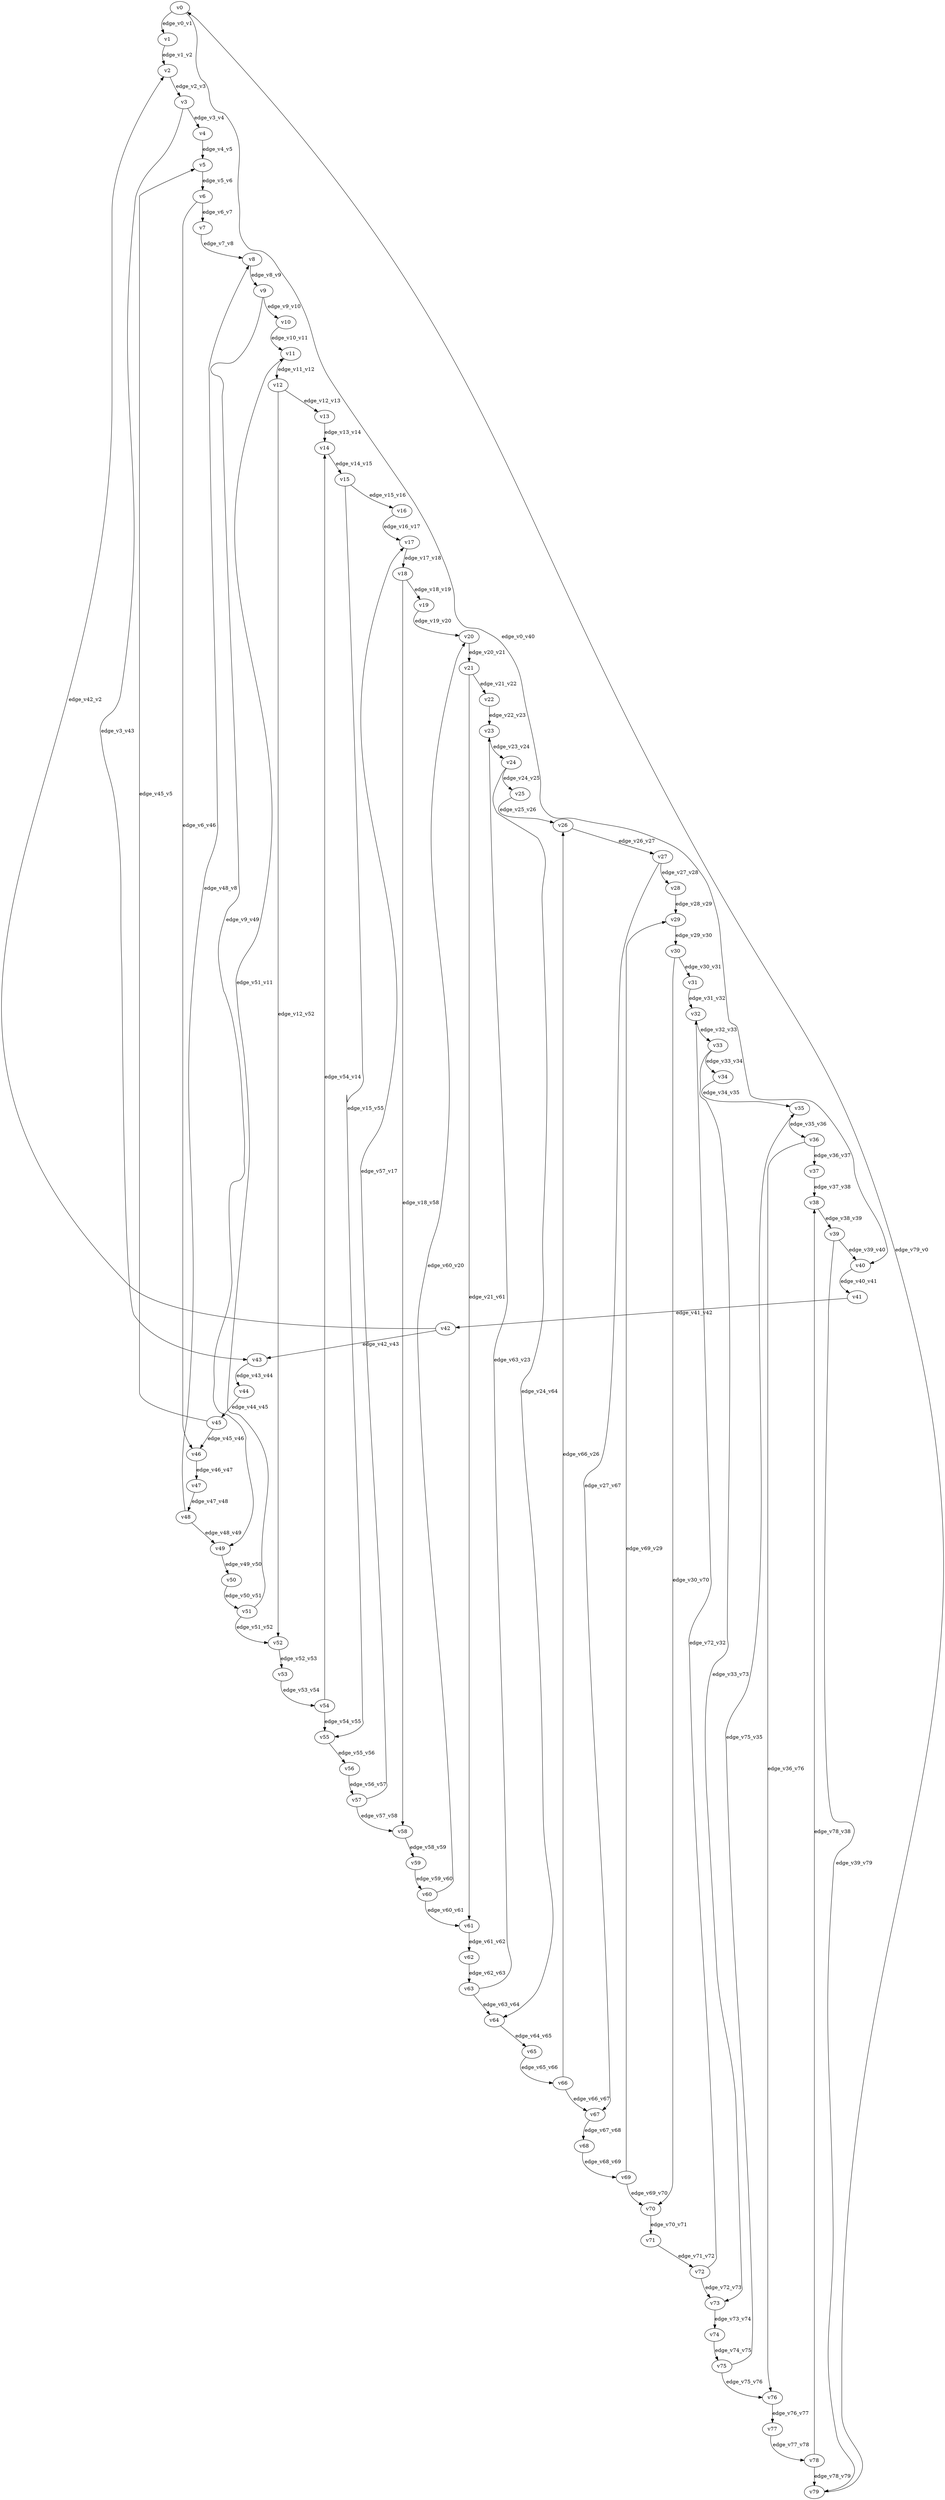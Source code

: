 digraph test106 {
    // Discounted game test case
    // Vertex properties: name [player=X]
    // Edge properties: [weight=Y, discount=Z]

    v0 [name="v0", player=0];
    v1 [name="v1", player=1];
    v2 [name="v2", player=0];
    v3 [name="v3", player=0];
    v4 [name="v4", player=1];
    v5 [name="v5", player=0];
    v6 [name="v6", player=0];
    v7 [name="v7", player=1];
    v8 [name="v8", player=0];
    v9 [name="v9", player=0];
    v10 [name="v10", player=1];
    v11 [name="v11", player=0];
    v12 [name="v12", player=0];
    v13 [name="v13", player=1];
    v14 [name="v14", player=0];
    v15 [name="v15", player=0];
    v16 [name="v16", player=1];
    v17 [name="v17", player=0];
    v18 [name="v18", player=0];
    v19 [name="v19", player=1];
    v20 [name="v20", player=0];
    v21 [name="v21", player=0];
    v22 [name="v22", player=1];
    v23 [name="v23", player=0];
    v24 [name="v24", player=0];
    v25 [name="v25", player=1];
    v26 [name="v26", player=0];
    v27 [name="v27", player=0];
    v28 [name="v28", player=1];
    v29 [name="v29", player=0];
    v30 [name="v30", player=0];
    v31 [name="v31", player=1];
    v32 [name="v32", player=0];
    v33 [name="v33", player=0];
    v34 [name="v34", player=1];
    v35 [name="v35", player=0];
    v36 [name="v36", player=0];
    v37 [name="v37", player=1];
    v38 [name="v38", player=0];
    v39 [name="v39", player=0];
    v40 [name="v40", player=1];
    v41 [name="v41", player=0];
    v42 [name="v42", player=0];
    v43 [name="v43", player=1];
    v44 [name="v44", player=0];
    v45 [name="v45", player=0];
    v46 [name="v46", player=1];
    v47 [name="v47", player=0];
    v48 [name="v48", player=0];
    v49 [name="v49", player=1];
    v50 [name="v50", player=0];
    v51 [name="v51", player=0];
    v52 [name="v52", player=1];
    v53 [name="v53", player=0];
    v54 [name="v54", player=0];
    v55 [name="v55", player=1];
    v56 [name="v56", player=0];
    v57 [name="v57", player=0];
    v58 [name="v58", player=1];
    v59 [name="v59", player=0];
    v60 [name="v60", player=0];
    v61 [name="v61", player=1];
    v62 [name="v62", player=0];
    v63 [name="v63", player=0];
    v64 [name="v64", player=1];
    v65 [name="v65", player=0];
    v66 [name="v66", player=0];
    v67 [name="v67", player=1];
    v68 [name="v68", player=0];
    v69 [name="v69", player=0];
    v70 [name="v70", player=1];
    v71 [name="v71", player=0];
    v72 [name="v72", player=0];
    v73 [name="v73", player=1];
    v74 [name="v74", player=0];
    v75 [name="v75", player=0];
    v76 [name="v76", player=1];
    v77 [name="v77", player=0];
    v78 [name="v78", player=0];
    v79 [name="v79", player=1];

    v0 -> v1 [label="edge_v0_v1", weight=-7.00, discount=0.546];
    v0 -> v40 [label="edge_v0_v40", weight=-9.74, discount=0.546];
    v1 -> v2 [label="edge_v1_v2", weight=-4.50, discount=0.546];
    v2 -> v3 [label="edge_v2_v3", weight=-2.00, discount=0.546];
    v3 -> v4 [label="edge_v3_v4", weight=0.50, discount=0.546];
    v3 -> v43 [label="edge_v3_v43", weight=0.01, discount=0.546];
    v4 -> v5 [label="edge_v4_v5", weight=3.00, discount=0.546];
    v5 -> v6 [label="edge_v5_v6", weight=5.50, discount=0.546];
    v6 -> v7 [label="edge_v6_v7", weight=8.00, discount=0.546];
    v6 -> v46 [label="edge_v6_v46", weight=5.17, discount=0.546];
    v7 -> v8 [label="edge_v7_v8", weight=-9.50, discount=0.546];
    v8 -> v9 [label="edge_v8_v9", weight=-7.00, discount=0.546];
    v9 -> v10 [label="edge_v9_v10", weight=-4.50, discount=0.546];
    v9 -> v49 [label="edge_v9_v49", weight=-6.49, discount=0.546];
    v10 -> v11 [label="edge_v10_v11", weight=-2.00, discount=0.546];
    v11 -> v12 [label="edge_v11_v12", weight=0.50, discount=0.546];
    v12 -> v13 [label="edge_v12_v13", weight=3.00, discount=0.546];
    v12 -> v52 [label="edge_v12_v52", weight=6.00, discount=0.546];
    v13 -> v14 [label="edge_v13_v14", weight=5.50, discount=0.546];
    v14 -> v15 [label="edge_v14_v15", weight=8.00, discount=0.546];
    v15 -> v16 [label="edge_v15_v16", weight=-9.50, discount=0.546];
    v15 -> v55 [label="edge_v15_v55", weight=-13.21, discount=0.546];
    v16 -> v17 [label="edge_v16_v17", weight=-7.00, discount=0.546];
    v17 -> v18 [label="edge_v17_v18", weight=-4.50, discount=0.546];
    v18 -> v19 [label="edge_v18_v19", weight=-2.00, discount=0.546];
    v18 -> v58 [label="edge_v18_v58", weight=1.88, discount=0.546];
    v19 -> v20 [label="edge_v19_v20", weight=0.50, discount=0.546];
    v20 -> v21 [label="edge_v20_v21", weight=3.00, discount=0.546];
    v21 -> v22 [label="edge_v21_v22", weight=5.50, discount=0.546];
    v21 -> v61 [label="edge_v21_v61", weight=8.55, discount=0.546];
    v22 -> v23 [label="edge_v22_v23", weight=8.00, discount=0.546];
    v23 -> v24 [label="edge_v23_v24", weight=-9.50, discount=0.546];
    v24 -> v25 [label="edge_v24_v25", weight=-7.00, discount=0.546];
    v24 -> v64 [label="edge_v24_v64", weight=-7.16, discount=0.546];
    v25 -> v26 [label="edge_v25_v26", weight=-4.50, discount=0.546];
    v26 -> v27 [label="edge_v26_v27", weight=-2.00, discount=0.546];
    v27 -> v28 [label="edge_v27_v28", weight=0.50, discount=0.546];
    v27 -> v67 [label="edge_v27_v67", weight=-0.69, discount=0.546];
    v28 -> v29 [label="edge_v28_v29", weight=3.00, discount=0.546];
    v29 -> v30 [label="edge_v29_v30", weight=5.50, discount=0.546];
    v30 -> v31 [label="edge_v30_v31", weight=8.00, discount=0.546];
    v30 -> v70 [label="edge_v30_v70", weight=5.69, discount=0.546];
    v31 -> v32 [label="edge_v31_v32", weight=-9.50, discount=0.546];
    v32 -> v33 [label="edge_v32_v33", weight=-7.00, discount=0.546];
    v33 -> v34 [label="edge_v33_v34", weight=-4.50, discount=0.546];
    v33 -> v73 [label="edge_v33_v73", weight=-4.35, discount=0.546];
    v34 -> v35 [label="edge_v34_v35", weight=-2.00, discount=0.546];
    v35 -> v36 [label="edge_v35_v36", weight=0.50, discount=0.546];
    v36 -> v37 [label="edge_v36_v37", weight=3.00, discount=0.546];
    v36 -> v76 [label="edge_v36_v76", weight=1.17, discount=0.546];
    v37 -> v38 [label="edge_v37_v38", weight=5.50, discount=0.546];
    v38 -> v39 [label="edge_v38_v39", weight=8.00, discount=0.546];
    v39 -> v40 [label="edge_v39_v40", weight=-9.50, discount=0.546];
    v39 -> v79 [label="edge_v39_v79", weight=-12.71, discount=0.546];
    v40 -> v41 [label="edge_v40_v41", weight=-7.00, discount=0.546];
    v41 -> v42 [label="edge_v41_v42", weight=-4.50, discount=0.546];
    v42 -> v43 [label="edge_v42_v43", weight=-2.00, discount=0.546];
    v42 -> v2 [label="edge_v42_v2", weight=-5.04, discount=0.546];
    v43 -> v44 [label="edge_v43_v44", weight=0.50, discount=0.546];
    v44 -> v45 [label="edge_v44_v45", weight=3.00, discount=0.546];
    v45 -> v46 [label="edge_v45_v46", weight=5.50, discount=0.546];
    v45 -> v5 [label="edge_v45_v5", weight=2.79, discount=0.546];
    v46 -> v47 [label="edge_v46_v47", weight=8.00, discount=0.546];
    v47 -> v48 [label="edge_v47_v48", weight=-9.50, discount=0.546];
    v48 -> v49 [label="edge_v48_v49", weight=-7.00, discount=0.546];
    v48 -> v8 [label="edge_v48_v8", weight=-8.62, discount=0.546];
    v49 -> v50 [label="edge_v49_v50", weight=-4.50, discount=0.546];
    v50 -> v51 [label="edge_v50_v51", weight=-2.00, discount=0.546];
    v51 -> v52 [label="edge_v51_v52", weight=0.50, discount=0.546];
    v51 -> v11 [label="edge_v51_v11", weight=-2.60, discount=0.546];
    v52 -> v53 [label="edge_v52_v53", weight=3.00, discount=0.546];
    v53 -> v54 [label="edge_v53_v54", weight=5.50, discount=0.546];
    v54 -> v55 [label="edge_v54_v55", weight=8.00, discount=0.546];
    v54 -> v14 [label="edge_v54_v14", weight=7.47, discount=0.546];
    v55 -> v56 [label="edge_v55_v56", weight=-9.50, discount=0.546];
    v56 -> v57 [label="edge_v56_v57", weight=-7.00, discount=0.546];
    v57 -> v58 [label="edge_v57_v58", weight=-4.50, discount=0.546];
    v57 -> v17 [label="edge_v57_v17", weight=-7.06, discount=0.546];
    v58 -> v59 [label="edge_v58_v59", weight=-2.00, discount=0.546];
    v59 -> v60 [label="edge_v59_v60", weight=0.50, discount=0.546];
    v60 -> v61 [label="edge_v60_v61", weight=3.00, discount=0.546];
    v60 -> v20 [label="edge_v60_v20", weight=-0.88, discount=0.546];
    v61 -> v62 [label="edge_v61_v62", weight=5.50, discount=0.546];
    v62 -> v63 [label="edge_v62_v63", weight=8.00, discount=0.546];
    v63 -> v64 [label="edge_v63_v64", weight=-9.50, discount=0.546];
    v63 -> v23 [label="edge_v63_v23", weight=-7.21, discount=0.546];
    v64 -> v65 [label="edge_v64_v65", weight=-7.00, discount=0.546];
    v65 -> v66 [label="edge_v65_v66", weight=-4.50, discount=0.546];
    v66 -> v67 [label="edge_v66_v67", weight=-2.00, discount=0.546];
    v66 -> v26 [label="edge_v66_v26", weight=1.53, discount=0.546];
    v67 -> v68 [label="edge_v67_v68", weight=0.50, discount=0.546];
    v68 -> v69 [label="edge_v68_v69", weight=3.00, discount=0.546];
    v69 -> v70 [label="edge_v69_v70", weight=5.50, discount=0.546];
    v69 -> v29 [label="edge_v69_v29", weight=3.36, discount=0.546];
    v70 -> v71 [label="edge_v70_v71", weight=8.00, discount=0.546];
    v71 -> v72 [label="edge_v71_v72", weight=-9.50, discount=0.546];
    v72 -> v73 [label="edge_v72_v73", weight=-7.00, discount=0.546];
    v72 -> v32 [label="edge_v72_v32", weight=-9.94, discount=0.546];
    v73 -> v74 [label="edge_v73_v74", weight=-4.50, discount=0.546];
    v74 -> v75 [label="edge_v74_v75", weight=-2.00, discount=0.546];
    v75 -> v76 [label="edge_v75_v76", weight=0.50, discount=0.546];
    v75 -> v35 [label="edge_v75_v35", weight=-2.28, discount=0.546];
    v76 -> v77 [label="edge_v76_v77", weight=3.00, discount=0.546];
    v77 -> v78 [label="edge_v77_v78", weight=5.50, discount=0.546];
    v78 -> v79 [label="edge_v78_v79", weight=8.00, discount=0.546];
    v78 -> v38 [label="edge_v78_v38", weight=9.18, discount=0.546];
    v79 -> v0 [label="edge_v79_v0", weight=-9.50, discount=0.546];
}
